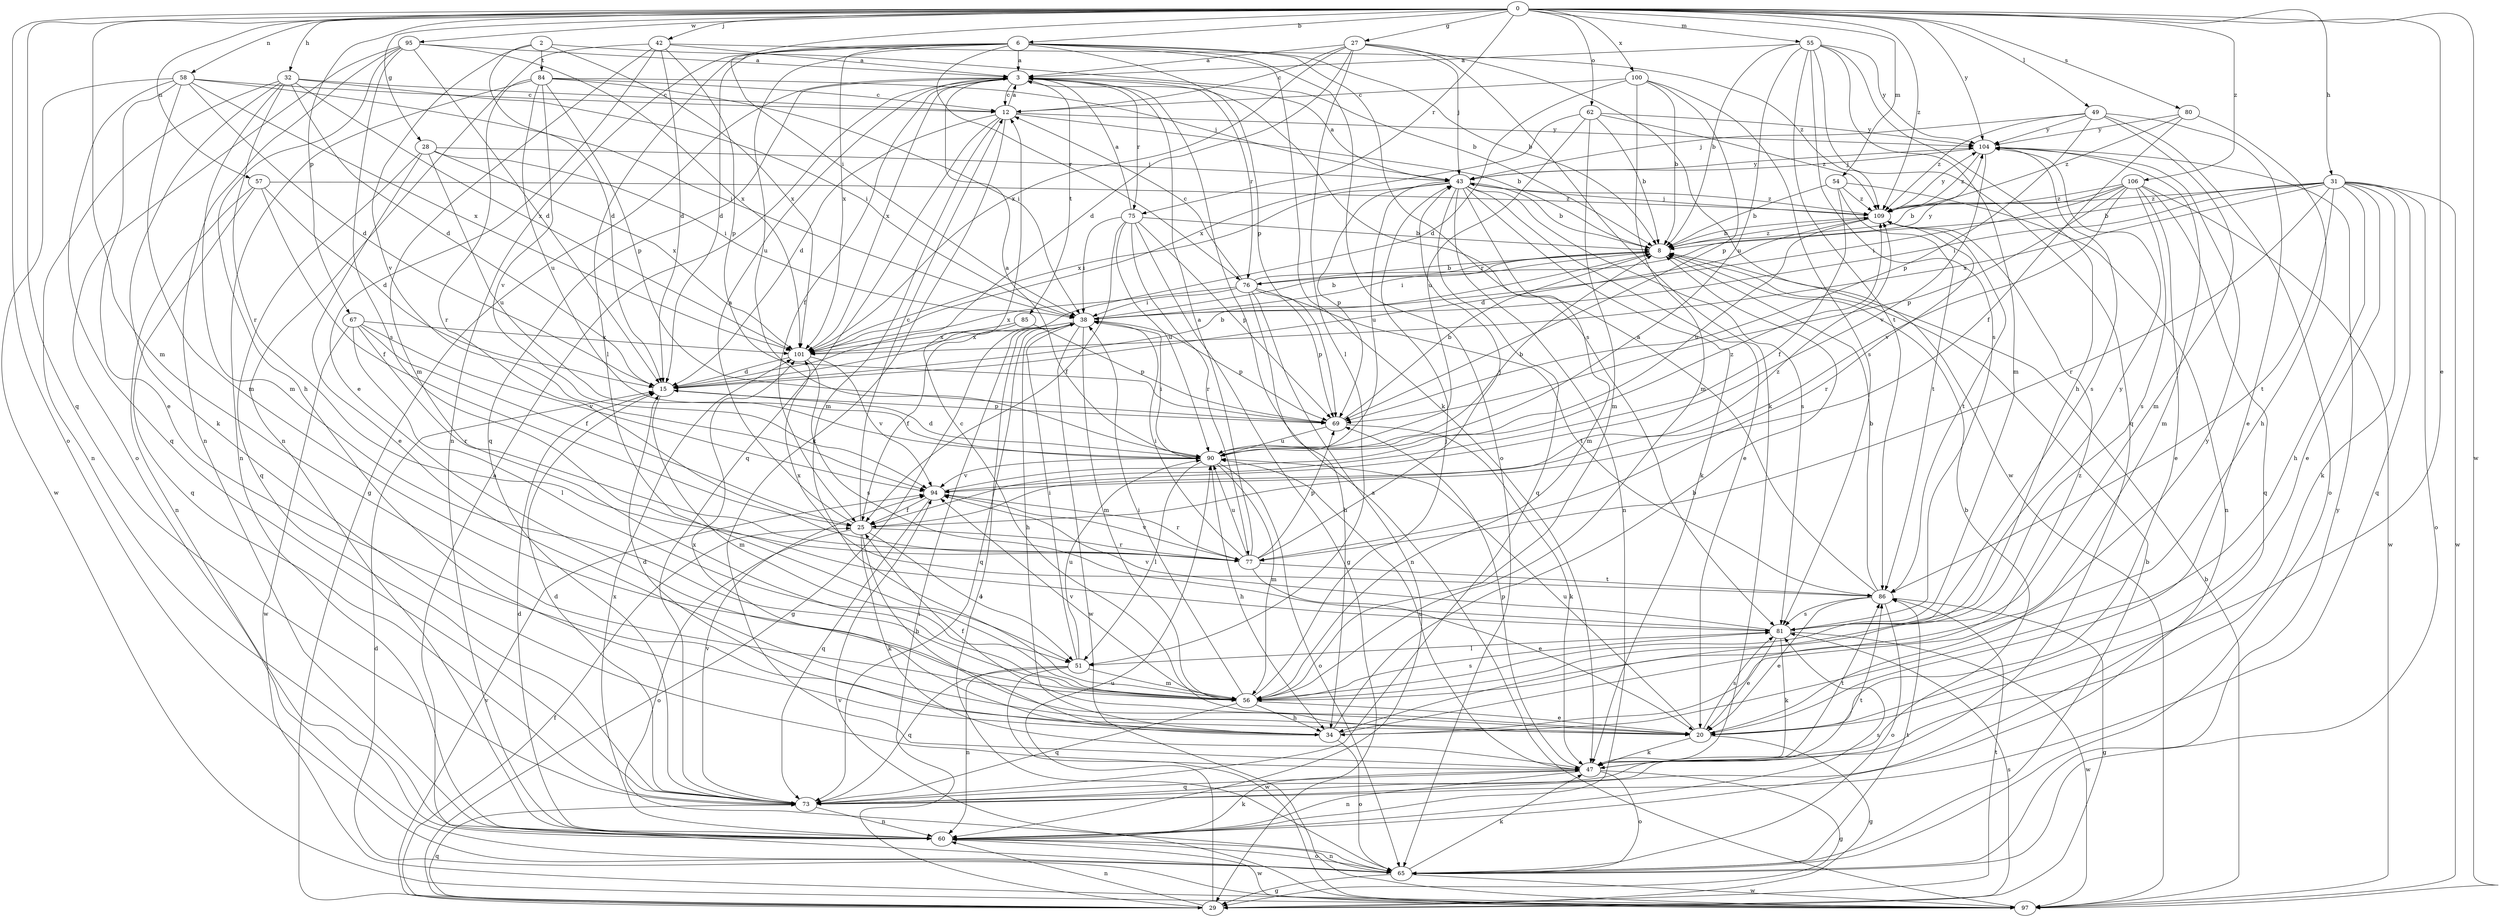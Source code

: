 strict digraph  {
0;
2;
3;
6;
8;
12;
15;
20;
25;
27;
28;
29;
31;
32;
34;
38;
42;
43;
47;
49;
51;
54;
55;
56;
57;
58;
60;
62;
65;
67;
69;
73;
75;
76;
77;
80;
81;
84;
85;
86;
90;
94;
95;
97;
100;
101;
104;
106;
109;
0 -> 6  [label=b];
0 -> 20  [label=e];
0 -> 27  [label=g];
0 -> 28  [label=g];
0 -> 31  [label=h];
0 -> 32  [label=h];
0 -> 38  [label=i];
0 -> 42  [label=j];
0 -> 49  [label=l];
0 -> 54  [label=m];
0 -> 55  [label=m];
0 -> 56  [label=m];
0 -> 57  [label=n];
0 -> 58  [label=n];
0 -> 62  [label=o];
0 -> 65  [label=o];
0 -> 67  [label=p];
0 -> 73  [label=q];
0 -> 75  [label=r];
0 -> 80  [label=s];
0 -> 95  [label=w];
0 -> 97  [label=w];
0 -> 100  [label=x];
0 -> 104  [label=y];
0 -> 106  [label=z];
0 -> 109  [label=z];
2 -> 8  [label=b];
2 -> 15  [label=d];
2 -> 84  [label=t];
2 -> 94  [label=v];
2 -> 101  [label=x];
3 -> 12  [label=c];
3 -> 25  [label=f];
3 -> 29  [label=g];
3 -> 73  [label=q];
3 -> 75  [label=r];
3 -> 76  [label=r];
3 -> 85  [label=t];
3 -> 101  [label=x];
6 -> 3  [label=a];
6 -> 8  [label=b];
6 -> 15  [label=d];
6 -> 47  [label=k];
6 -> 51  [label=l];
6 -> 60  [label=n];
6 -> 65  [label=o];
6 -> 69  [label=p];
6 -> 76  [label=r];
6 -> 81  [label=s];
6 -> 90  [label=u];
6 -> 101  [label=x];
8 -> 38  [label=i];
8 -> 76  [label=r];
8 -> 109  [label=z];
12 -> 3  [label=a];
12 -> 8  [label=b];
12 -> 15  [label=d];
12 -> 47  [label=k];
12 -> 56  [label=m];
12 -> 73  [label=q];
12 -> 104  [label=y];
15 -> 8  [label=b];
15 -> 56  [label=m];
15 -> 69  [label=p];
20 -> 12  [label=c];
20 -> 25  [label=f];
20 -> 29  [label=g];
20 -> 47  [label=k];
20 -> 81  [label=s];
20 -> 90  [label=u];
20 -> 104  [label=y];
25 -> 3  [label=a];
25 -> 12  [label=c];
25 -> 34  [label=h];
25 -> 47  [label=k];
25 -> 51  [label=l];
25 -> 65  [label=o];
25 -> 77  [label=r];
25 -> 109  [label=z];
27 -> 3  [label=a];
27 -> 12  [label=c];
27 -> 15  [label=d];
27 -> 43  [label=j];
27 -> 47  [label=k];
27 -> 51  [label=l];
27 -> 97  [label=w];
27 -> 101  [label=x];
28 -> 20  [label=e];
28 -> 38  [label=i];
28 -> 43  [label=j];
28 -> 73  [label=q];
28 -> 90  [label=u];
28 -> 101  [label=x];
29 -> 25  [label=f];
29 -> 38  [label=i];
29 -> 60  [label=n];
29 -> 73  [label=q];
29 -> 81  [label=s];
29 -> 86  [label=t];
29 -> 90  [label=u];
29 -> 94  [label=v];
31 -> 8  [label=b];
31 -> 20  [label=e];
31 -> 34  [label=h];
31 -> 38  [label=i];
31 -> 47  [label=k];
31 -> 65  [label=o];
31 -> 73  [label=q];
31 -> 77  [label=r];
31 -> 86  [label=t];
31 -> 97  [label=w];
31 -> 101  [label=x];
31 -> 109  [label=z];
32 -> 12  [label=c];
32 -> 15  [label=d];
32 -> 38  [label=i];
32 -> 47  [label=k];
32 -> 56  [label=m];
32 -> 60  [label=n];
32 -> 77  [label=r];
32 -> 101  [label=x];
34 -> 8  [label=b];
34 -> 15  [label=d];
34 -> 65  [label=o];
34 -> 101  [label=x];
34 -> 109  [label=z];
38 -> 8  [label=b];
38 -> 29  [label=g];
38 -> 34  [label=h];
38 -> 56  [label=m];
38 -> 65  [label=o];
38 -> 69  [label=p];
38 -> 73  [label=q];
38 -> 97  [label=w];
38 -> 101  [label=x];
42 -> 3  [label=a];
42 -> 15  [label=d];
42 -> 20  [label=e];
42 -> 56  [label=m];
42 -> 60  [label=n];
42 -> 69  [label=p];
42 -> 109  [label=z];
43 -> 3  [label=a];
43 -> 8  [label=b];
43 -> 20  [label=e];
43 -> 47  [label=k];
43 -> 56  [label=m];
43 -> 60  [label=n];
43 -> 69  [label=p];
43 -> 73  [label=q];
43 -> 81  [label=s];
43 -> 90  [label=u];
43 -> 101  [label=x];
43 -> 104  [label=y];
43 -> 109  [label=z];
47 -> 8  [label=b];
47 -> 29  [label=g];
47 -> 60  [label=n];
47 -> 65  [label=o];
47 -> 69  [label=p];
47 -> 73  [label=q];
47 -> 86  [label=t];
47 -> 90  [label=u];
49 -> 20  [label=e];
49 -> 43  [label=j];
49 -> 56  [label=m];
49 -> 65  [label=o];
49 -> 69  [label=p];
49 -> 104  [label=y];
49 -> 109  [label=z];
51 -> 38  [label=i];
51 -> 56  [label=m];
51 -> 60  [label=n];
51 -> 73  [label=q];
51 -> 90  [label=u];
51 -> 97  [label=w];
54 -> 8  [label=b];
54 -> 25  [label=f];
54 -> 60  [label=n];
54 -> 86  [label=t];
54 -> 109  [label=z];
55 -> 3  [label=a];
55 -> 8  [label=b];
55 -> 34  [label=h];
55 -> 56  [label=m];
55 -> 73  [label=q];
55 -> 81  [label=s];
55 -> 86  [label=t];
55 -> 90  [label=u];
55 -> 104  [label=y];
56 -> 20  [label=e];
56 -> 34  [label=h];
56 -> 38  [label=i];
56 -> 43  [label=j];
56 -> 73  [label=q];
56 -> 81  [label=s];
56 -> 94  [label=v];
57 -> 15  [label=d];
57 -> 25  [label=f];
57 -> 60  [label=n];
57 -> 73  [label=q];
57 -> 109  [label=z];
58 -> 12  [label=c];
58 -> 15  [label=d];
58 -> 20  [label=e];
58 -> 38  [label=i];
58 -> 56  [label=m];
58 -> 73  [label=q];
58 -> 97  [label=w];
58 -> 101  [label=x];
60 -> 15  [label=d];
60 -> 47  [label=k];
60 -> 65  [label=o];
60 -> 81  [label=s];
60 -> 97  [label=w];
60 -> 101  [label=x];
62 -> 8  [label=b];
62 -> 56  [label=m];
62 -> 90  [label=u];
62 -> 101  [label=x];
62 -> 104  [label=y];
62 -> 109  [label=z];
65 -> 3  [label=a];
65 -> 8  [label=b];
65 -> 29  [label=g];
65 -> 47  [label=k];
65 -> 60  [label=n];
65 -> 86  [label=t];
65 -> 97  [label=w];
65 -> 104  [label=y];
67 -> 25  [label=f];
67 -> 51  [label=l];
67 -> 77  [label=r];
67 -> 94  [label=v];
67 -> 97  [label=w];
67 -> 101  [label=x];
69 -> 8  [label=b];
69 -> 47  [label=k];
69 -> 90  [label=u];
73 -> 15  [label=d];
73 -> 60  [label=n];
73 -> 86  [label=t];
73 -> 94  [label=v];
75 -> 3  [label=a];
75 -> 8  [label=b];
75 -> 25  [label=f];
75 -> 29  [label=g];
75 -> 38  [label=i];
75 -> 69  [label=p];
75 -> 77  [label=r];
75 -> 90  [label=u];
76 -> 8  [label=b];
76 -> 12  [label=c];
76 -> 34  [label=h];
76 -> 38  [label=i];
76 -> 60  [label=n];
76 -> 69  [label=p];
76 -> 86  [label=t];
76 -> 101  [label=x];
76 -> 104  [label=y];
77 -> 3  [label=a];
77 -> 20  [label=e];
77 -> 38  [label=i];
77 -> 43  [label=j];
77 -> 69  [label=p];
77 -> 86  [label=t];
77 -> 90  [label=u];
77 -> 94  [label=v];
80 -> 25  [label=f];
80 -> 34  [label=h];
80 -> 104  [label=y];
80 -> 109  [label=z];
81 -> 20  [label=e];
81 -> 47  [label=k];
81 -> 51  [label=l];
81 -> 94  [label=v];
81 -> 97  [label=w];
81 -> 104  [label=y];
84 -> 12  [label=c];
84 -> 38  [label=i];
84 -> 43  [label=j];
84 -> 60  [label=n];
84 -> 69  [label=p];
84 -> 77  [label=r];
84 -> 90  [label=u];
84 -> 94  [label=v];
85 -> 25  [label=f];
85 -> 69  [label=p];
85 -> 101  [label=x];
86 -> 3  [label=a];
86 -> 8  [label=b];
86 -> 20  [label=e];
86 -> 29  [label=g];
86 -> 65  [label=o];
86 -> 81  [label=s];
86 -> 101  [label=x];
90 -> 3  [label=a];
90 -> 8  [label=b];
90 -> 15  [label=d];
90 -> 34  [label=h];
90 -> 38  [label=i];
90 -> 51  [label=l];
90 -> 56  [label=m];
90 -> 65  [label=o];
90 -> 94  [label=v];
94 -> 25  [label=f];
94 -> 73  [label=q];
94 -> 77  [label=r];
94 -> 109  [label=z];
95 -> 3  [label=a];
95 -> 15  [label=d];
95 -> 34  [label=h];
95 -> 60  [label=n];
95 -> 65  [label=o];
95 -> 81  [label=s];
95 -> 101  [label=x];
97 -> 3  [label=a];
97 -> 8  [label=b];
97 -> 15  [label=d];
97 -> 94  [label=v];
100 -> 8  [label=b];
100 -> 12  [label=c];
100 -> 15  [label=d];
100 -> 56  [label=m];
100 -> 69  [label=p];
100 -> 81  [label=s];
101 -> 15  [label=d];
101 -> 81  [label=s];
101 -> 94  [label=v];
104 -> 43  [label=j];
104 -> 56  [label=m];
104 -> 81  [label=s];
104 -> 94  [label=v];
104 -> 109  [label=z];
106 -> 8  [label=b];
106 -> 20  [label=e];
106 -> 38  [label=i];
106 -> 69  [label=p];
106 -> 73  [label=q];
106 -> 81  [label=s];
106 -> 94  [label=v];
106 -> 97  [label=w];
106 -> 109  [label=z];
109 -> 8  [label=b];
109 -> 15  [label=d];
109 -> 43  [label=j];
109 -> 77  [label=r];
109 -> 86  [label=t];
109 -> 90  [label=u];
109 -> 104  [label=y];
}
